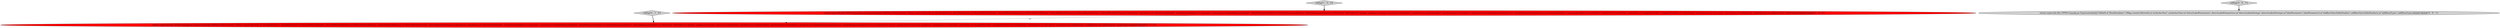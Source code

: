 digraph {
0 [style = filled, label = "return super.edu.fdu.CPPDG.tinypdg.pe.ExpressionInfo@15d698b.a(\"RestContext\",OMap.create().filtered().a(\"allowBodyParam\",allowBodyParam).a(\"allowedMethodHeader\",allowedMethodHeaders).a(\"allowedMethodParams\",allowedMethodParams).a(\"allowedHeaderParams\",allowedHeaderParams).a(\"beanStore\",beanStore).a(\"clientVersionHeader\",clientVersionHeader).a(\"consumes\",consumes).a(\"defaultRequestHeaders\",defaultRequestHeaders).a(\"defaultResponseHeaders\",defaultResponseHeaders).a(\"fileFinder\",fileFinder).a(\"opArgs\",opArgs).a(\"parsers\",parsers).a(\"partParser\",partParser).a(\"partSerializer\",partSerializer).a(\"produces\",produces).a(\"renderResponseStackTraces\",renderResponseStackTraces).a(\"responseHandlers\",responseHandlers).a(\"serializers\",serializers).a(\"staticFiles\",staticFiles).a(\"swaggerProvider\",swaggerProvider).a(\"uriAuthority\",uriAuthority).a(\"uriContext\",uriContext).a(\"uriRelativity\",uriRelativity).a(\"uriResolution\",uriResolution))@@@3@@@['1', '0', '0']", fillcolor = red, shape = ellipse image = "AAA1AAABBB1BBB"];
4 [style = filled, label = "toMap['0', '0', '1']", fillcolor = lightgray, shape = diamond image = "AAA0AAABBB3BBB"];
2 [style = filled, label = "return super.edu.fdu.CPPDG.tinypdg.pe.ExpressionInfo@15d69fa.a(\"RestContext\",OMap.create().filtered().a(\"allowBodyParam\",allowBodyParam).a(\"allowedMethodHeader\",allowedMethodHeaders).a(\"allowedMethodParams\",allowedMethodParams).a(\"allowedHeaderParams\",allowedHeaderParams).a(\"beanStore\",beanStore).a(\"clientVersionHeader\",clientVersionHeader).a(\"consumes\",consumes).a(\"defaultRequestHeaders\",defaultRequestHeaders).a(\"defaultResponseHeaders\",defaultResponseHeaders).a(\"fileFinder\",fileFinder).a(\"opArgs\",opArgs).a(\"parsers\",parsers).a(\"partParser\",partParser).a(\"partSerializer\",partSerializer).a(\"produces\",produces).a(\"renderResponseStackTraces\",renderResponseStackTraces).a(\"responseProcessors\",responseProcessors).a(\"serializers\",serializers).a(\"staticFiles\",staticFiles).a(\"swaggerProvider\",swaggerProvider).a(\"uriAuthority\",uriAuthority).a(\"uriContext\",uriContext).a(\"uriRelativity\",uriRelativity).a(\"uriResolution\",uriResolution))@@@3@@@['0', '1', '0']", fillcolor = red, shape = ellipse image = "AAA1AAABBB2BBB"];
5 [style = filled, label = "return super.edu.fdu.CPPDG.tinypdg.pe.ExpressionInfo@15d6a69.a(\"HtmlSerializer\",OMap.create().filtered().a(\"uriAnchorText\",uriAnchorText).a(\"detectLabelParameters\",detectLabelParameters).a(\"detectLinksInStrings\",detectLinksInStrings).a(\"labelParameter\",labelParameter).a(\"addKeyValueTableHeaders\",addKeyValueTableHeaders).a(\"addBeanTypes\",addBeanTypes))@@@3@@@['0', '0', '1']", fillcolor = lightgray, shape = ellipse image = "AAA0AAABBB3BBB"];
1 [style = filled, label = "toMap['1', '0', '0']", fillcolor = lightgray, shape = diamond image = "AAA0AAABBB1BBB"];
3 [style = filled, label = "toMap['0', '1', '0']", fillcolor = lightgray, shape = diamond image = "AAA0AAABBB2BBB"];
0->2 [style = dashed, label="0"];
1->0 [style = bold, label=""];
4->5 [style = bold, label=""];
3->2 [style = bold, label=""];
}
